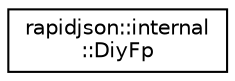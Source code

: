 digraph "Graphical Class Hierarchy"
{
 // INTERACTIVE_SVG=YES
 // LATEX_PDF_SIZE
  edge [fontname="Helvetica",fontsize="10",labelfontname="Helvetica",labelfontsize="10"];
  node [fontname="Helvetica",fontsize="10",shape=record];
  rankdir="LR";
  Node0 [label="rapidjson::internal\l::DiyFp",height=0.2,width=0.4,color="black", fillcolor="white", style="filled",URL="$structrapidjson_1_1internal_1_1_diy_fp.html",tooltip=" "];
}
